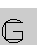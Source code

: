 prologues := 3;     % sortie EPS
color red;
red = (.8,.8,.8);
beginfig(1)
fill (-3,-3) -- (-3,13) -- (13,13) -- (13,-3) -- cycle withcolor(red);
pickup pencircle scaled .25
draw (8,8) .. (2,8) ... (2,2) .. (8,2) -- (8,5) -- (5,5);
draw (8,8) -- (2,8) -- (2,2) -- (8,2) -- (8,5) -- (5,5);
endfig;
end
